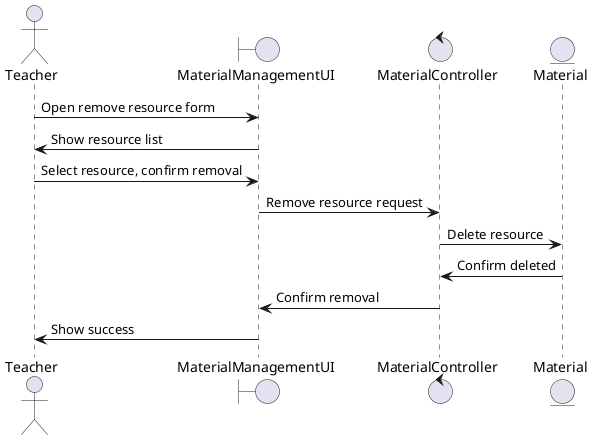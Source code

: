 @startuml RemoveResources
actor Teacher
boundary MaterialManagementUI
control MaterialController
entity Material

Teacher -> MaterialManagementUI: Open remove resource form
MaterialManagementUI -> Teacher: Show resource list
Teacher -> MaterialManagementUI: Select resource, confirm removal
MaterialManagementUI -> MaterialController: Remove resource request
MaterialController -> Material: Delete resource
Material -> MaterialController: Confirm deleted
MaterialController -> MaterialManagementUI: Confirm removal
MaterialManagementUI -> Teacher: Show success
@enduml